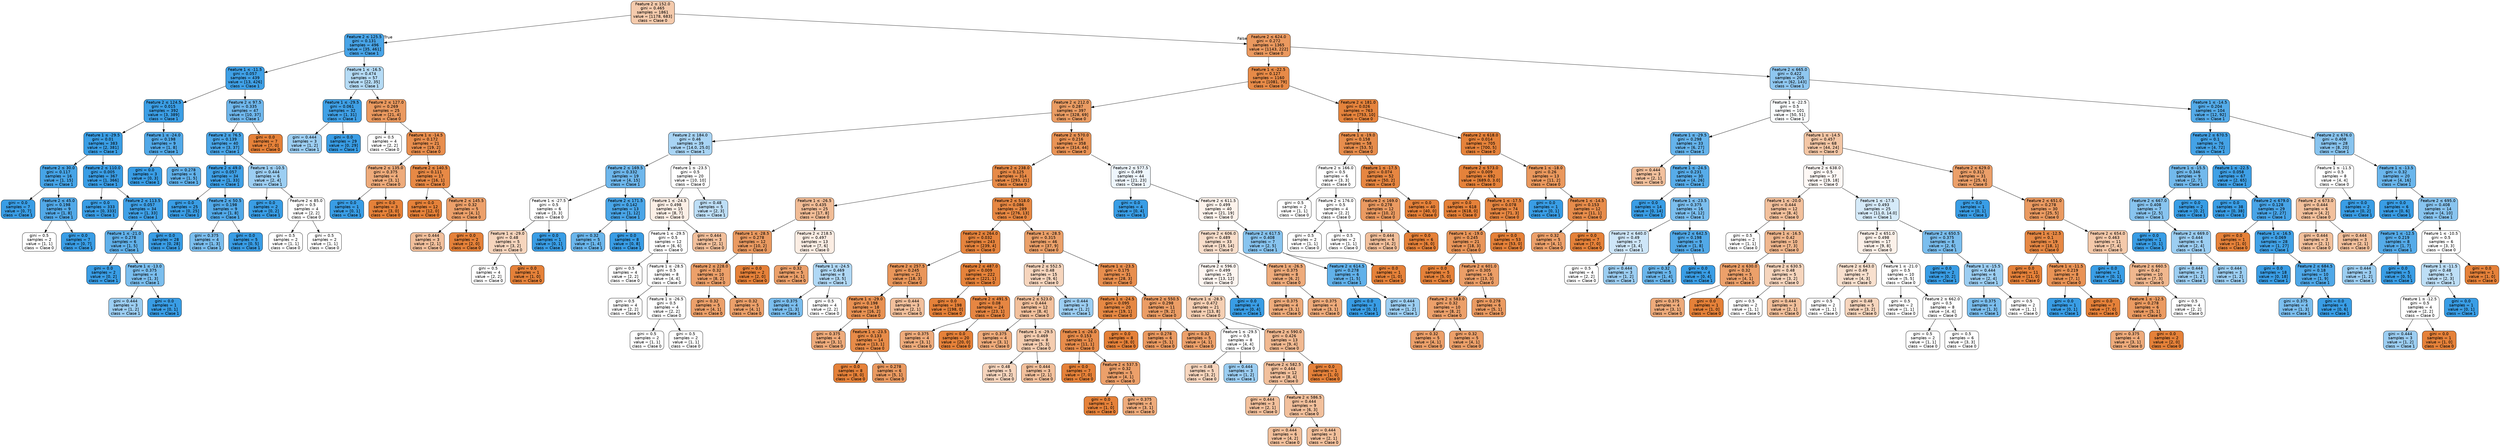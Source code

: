 digraph Tree {
node [shape=box, style="filled, rounded", color="black", fontname="helvetica"] ;
edge [fontname="helvetica"] ;
0 [label=<Feature 2 &le; 152.0<br/>gini = 0.465<br/>samples = 1861<br/>value = [1178, 683]<br/>class = Clase 0>, fillcolor="#f4caac"] ;
1 [label=<Feature 2 &le; 125.5<br/>gini = 0.131<br/>samples = 496<br/>value = [35, 461]<br/>class = Clase 1>, fillcolor="#48a4e7"] ;
0 -> 1 [labeldistance=2.5, labelangle=45, headlabel="True"] ;
2 [label=<Feature 1 &le; -11.5<br/>gini = 0.057<br/>samples = 439<br/>value = [13, 426]<br/>class = Clase 1>, fillcolor="#3fa0e6"] ;
1 -> 2 ;
3 [label=<Feature 2 &le; 124.5<br/>gini = 0.015<br/>samples = 392<br/>value = [3, 389]<br/>class = Clase 1>, fillcolor="#3b9ee5"] ;
2 -> 3 ;
4 [label=<Feature 1 &le; -29.5<br/>gini = 0.01<br/>samples = 383<br/>value = [2, 381]<br/>class = Clase 1>, fillcolor="#3a9ee5"] ;
3 -> 4 ;
5 [label=<Feature 2 &le; 30.0<br/>gini = 0.117<br/>samples = 16<br/>value = [1, 15]<br/>class = Clase 1>, fillcolor="#46a4e7"] ;
4 -> 5 ;
6 [label=<gini = 0.0<br/>samples = 7<br/>value = [0, 7]<br/>class = Clase 1>, fillcolor="#399de5"] ;
5 -> 6 ;
7 [label=<Feature 2 &le; 45.0<br/>gini = 0.198<br/>samples = 9<br/>value = [1, 8]<br/>class = Clase 1>, fillcolor="#52a9e8"] ;
5 -> 7 ;
8 [label=<gini = 0.5<br/>samples = 2<br/>value = [1, 1]<br/>class = Clase 0>, fillcolor="#ffffff"] ;
7 -> 8 ;
9 [label=<gini = 0.0<br/>samples = 7<br/>value = [0, 7]<br/>class = Clase 1>, fillcolor="#399de5"] ;
7 -> 9 ;
10 [label=<Feature 2 &le; 110.0<br/>gini = 0.005<br/>samples = 367<br/>value = [1, 366]<br/>class = Clase 1>, fillcolor="#3a9de5"] ;
4 -> 10 ;
11 [label=<gini = 0.0<br/>samples = 333<br/>value = [0, 333]<br/>class = Clase 1>, fillcolor="#399de5"] ;
10 -> 11 ;
12 [label=<Feature 2 &le; 113.5<br/>gini = 0.057<br/>samples = 34<br/>value = [1, 33]<br/>class = Clase 1>, fillcolor="#3fa0e6"] ;
10 -> 12 ;
13 [label=<Feature 1 &le; -21.0<br/>gini = 0.278<br/>samples = 6<br/>value = [1, 5]<br/>class = Clase 1>, fillcolor="#61b1ea"] ;
12 -> 13 ;
14 [label=<gini = 0.0<br/>samples = 2<br/>value = [0, 2]<br/>class = Clase 1>, fillcolor="#399de5"] ;
13 -> 14 ;
15 [label=<Feature 1 &le; -13.0<br/>gini = 0.375<br/>samples = 4<br/>value = [1, 3]<br/>class = Clase 1>, fillcolor="#7bbeee"] ;
13 -> 15 ;
16 [label=<gini = 0.444<br/>samples = 3<br/>value = [1, 2]<br/>class = Clase 1>, fillcolor="#9ccef2"] ;
15 -> 16 ;
17 [label=<gini = 0.0<br/>samples = 1<br/>value = [0, 1]<br/>class = Clase 1>, fillcolor="#399de5"] ;
15 -> 17 ;
18 [label=<gini = 0.0<br/>samples = 28<br/>value = [0, 28]<br/>class = Clase 1>, fillcolor="#399de5"] ;
12 -> 18 ;
19 [label=<Feature 1 &le; -24.0<br/>gini = 0.198<br/>samples = 9<br/>value = [1, 8]<br/>class = Clase 1>, fillcolor="#52a9e8"] ;
3 -> 19 ;
20 [label=<gini = 0.0<br/>samples = 3<br/>value = [0, 3]<br/>class = Clase 1>, fillcolor="#399de5"] ;
19 -> 20 ;
21 [label=<gini = 0.278<br/>samples = 6<br/>value = [1, 5]<br/>class = Clase 1>, fillcolor="#61b1ea"] ;
19 -> 21 ;
22 [label=<Feature 2 &le; 97.5<br/>gini = 0.335<br/>samples = 47<br/>value = [10, 37]<br/>class = Clase 1>, fillcolor="#6fb7ec"] ;
2 -> 22 ;
23 [label=<Feature 2 &le; 76.5<br/>gini = 0.139<br/>samples = 40<br/>value = [3, 37]<br/>class = Clase 1>, fillcolor="#49a5e7"] ;
22 -> 23 ;
24 [label=<Feature 2 &le; 49.0<br/>gini = 0.057<br/>samples = 34<br/>value = [1, 33]<br/>class = Clase 1>, fillcolor="#3fa0e6"] ;
23 -> 24 ;
25 [label=<gini = 0.0<br/>samples = 25<br/>value = [0, 25]<br/>class = Clase 1>, fillcolor="#399de5"] ;
24 -> 25 ;
26 [label=<Feature 2 &le; 50.5<br/>gini = 0.198<br/>samples = 9<br/>value = [1, 8]<br/>class = Clase 1>, fillcolor="#52a9e8"] ;
24 -> 26 ;
27 [label=<gini = 0.375<br/>samples = 4<br/>value = [1, 3]<br/>class = Clase 1>, fillcolor="#7bbeee"] ;
26 -> 27 ;
28 [label=<gini = 0.0<br/>samples = 5<br/>value = [0, 5]<br/>class = Clase 1>, fillcolor="#399de5"] ;
26 -> 28 ;
29 [label=<Feature 1 &le; -10.5<br/>gini = 0.444<br/>samples = 6<br/>value = [2, 4]<br/>class = Clase 1>, fillcolor="#9ccef2"] ;
23 -> 29 ;
30 [label=<gini = 0.0<br/>samples = 2<br/>value = [0, 2]<br/>class = Clase 1>, fillcolor="#399de5"] ;
29 -> 30 ;
31 [label=<Feature 2 &le; 85.0<br/>gini = 0.5<br/>samples = 4<br/>value = [2, 2]<br/>class = Clase 0>, fillcolor="#ffffff"] ;
29 -> 31 ;
32 [label=<gini = 0.5<br/>samples = 2<br/>value = [1, 1]<br/>class = Clase 0>, fillcolor="#ffffff"] ;
31 -> 32 ;
33 [label=<gini = 0.5<br/>samples = 2<br/>value = [1, 1]<br/>class = Clase 0>, fillcolor="#ffffff"] ;
31 -> 33 ;
34 [label=<gini = 0.0<br/>samples = 7<br/>value = [7, 0]<br/>class = Clase 0>, fillcolor="#e58139"] ;
22 -> 34 ;
35 [label=<Feature 1 &le; -16.5<br/>gini = 0.474<br/>samples = 57<br/>value = [22, 35]<br/>class = Clase 1>, fillcolor="#b5dbf5"] ;
1 -> 35 ;
36 [label=<Feature 1 &le; -29.5<br/>gini = 0.061<br/>samples = 32<br/>value = [1, 31]<br/>class = Clase 1>, fillcolor="#3fa0e6"] ;
35 -> 36 ;
37 [label=<gini = 0.444<br/>samples = 3<br/>value = [1, 2]<br/>class = Clase 1>, fillcolor="#9ccef2"] ;
36 -> 37 ;
38 [label=<gini = 0.0<br/>samples = 29<br/>value = [0, 29]<br/>class = Clase 1>, fillcolor="#399de5"] ;
36 -> 38 ;
39 [label=<Feature 2 &le; 127.0<br/>gini = 0.269<br/>samples = 25<br/>value = [21, 4]<br/>class = Clase 0>, fillcolor="#ea995f"] ;
35 -> 39 ;
40 [label=<gini = 0.5<br/>samples = 4<br/>value = [2, 2]<br/>class = Clase 0>, fillcolor="#ffffff"] ;
39 -> 40 ;
41 [label=<Feature 1 &le; -14.5<br/>gini = 0.172<br/>samples = 21<br/>value = [19, 2]<br/>class = Clase 0>, fillcolor="#e88e4e"] ;
39 -> 41 ;
42 [label=<Feature 2 &le; 135.0<br/>gini = 0.375<br/>samples = 4<br/>value = [3, 1]<br/>class = Clase 0>, fillcolor="#eeab7b"] ;
41 -> 42 ;
43 [label=<gini = 0.0<br/>samples = 1<br/>value = [0, 1]<br/>class = Clase 1>, fillcolor="#399de5"] ;
42 -> 43 ;
44 [label=<gini = 0.0<br/>samples = 3<br/>value = [3, 0]<br/>class = Clase 0>, fillcolor="#e58139"] ;
42 -> 44 ;
45 [label=<Feature 2 &le; 140.5<br/>gini = 0.111<br/>samples = 17<br/>value = [16, 1]<br/>class = Clase 0>, fillcolor="#e78945"] ;
41 -> 45 ;
46 [label=<gini = 0.0<br/>samples = 12<br/>value = [12, 0]<br/>class = Clase 0>, fillcolor="#e58139"] ;
45 -> 46 ;
47 [label=<Feature 2 &le; 145.5<br/>gini = 0.32<br/>samples = 5<br/>value = [4, 1]<br/>class = Clase 0>, fillcolor="#eca06a"] ;
45 -> 47 ;
48 [label=<gini = 0.444<br/>samples = 3<br/>value = [2, 1]<br/>class = Clase 0>, fillcolor="#f2c09c"] ;
47 -> 48 ;
49 [label=<gini = 0.0<br/>samples = 2<br/>value = [2, 0]<br/>class = Clase 0>, fillcolor="#e58139"] ;
47 -> 49 ;
50 [label=<Feature 2 &le; 624.0<br/>gini = 0.272<br/>samples = 1365<br/>value = [1143, 222]<br/>class = Clase 0>, fillcolor="#ea995f"] ;
0 -> 50 [labeldistance=2.5, labelangle=-45, headlabel="False"] ;
51 [label=<Feature 1 &le; -22.5<br/>gini = 0.127<br/>samples = 1160<br/>value = [1081, 79]<br/>class = Clase 0>, fillcolor="#e78a47"] ;
50 -> 51 ;
52 [label=<Feature 2 &le; 212.0<br/>gini = 0.287<br/>samples = 397<br/>value = [328, 69]<br/>class = Clase 0>, fillcolor="#ea9c63"] ;
51 -> 52 ;
53 [label=<Feature 2 &le; 184.0<br/>gini = 0.46<br/>samples = 39<br/>value = [14.0, 25.0]<br/>class = Clase 1>, fillcolor="#a8d4f4"] ;
52 -> 53 ;
54 [label=<Feature 2 &le; 169.5<br/>gini = 0.332<br/>samples = 19<br/>value = [4, 15]<br/>class = Clase 1>, fillcolor="#6eb7ec"] ;
53 -> 54 ;
55 [label=<Feature 1 &le; -27.5<br/>gini = 0.5<br/>samples = 6<br/>value = [3, 3]<br/>class = Clase 0>, fillcolor="#ffffff"] ;
54 -> 55 ;
56 [label=<Feature 1 &le; -29.0<br/>gini = 0.48<br/>samples = 5<br/>value = [3, 2]<br/>class = Clase 0>, fillcolor="#f6d5bd"] ;
55 -> 56 ;
57 [label=<gini = 0.5<br/>samples = 4<br/>value = [2, 2]<br/>class = Clase 0>, fillcolor="#ffffff"] ;
56 -> 57 ;
58 [label=<gini = 0.0<br/>samples = 1<br/>value = [1, 0]<br/>class = Clase 0>, fillcolor="#e58139"] ;
56 -> 58 ;
59 [label=<gini = 0.0<br/>samples = 1<br/>value = [0, 1]<br/>class = Clase 1>, fillcolor="#399de5"] ;
55 -> 59 ;
60 [label=<Feature 2 &le; 171.5<br/>gini = 0.142<br/>samples = 13<br/>value = [1, 12]<br/>class = Clase 1>, fillcolor="#49a5e7"] ;
54 -> 60 ;
61 [label=<gini = 0.32<br/>samples = 5<br/>value = [1, 4]<br/>class = Clase 1>, fillcolor="#6ab6ec"] ;
60 -> 61 ;
62 [label=<gini = 0.0<br/>samples = 8<br/>value = [0, 8]<br/>class = Clase 1>, fillcolor="#399de5"] ;
60 -> 62 ;
63 [label=<Feature 1 &le; -23.5<br/>gini = 0.5<br/>samples = 20<br/>value = [10, 10]<br/>class = Clase 0>, fillcolor="#ffffff"] ;
53 -> 63 ;
64 [label=<Feature 1 &le; -24.5<br/>gini = 0.498<br/>samples = 15<br/>value = [8, 7]<br/>class = Clase 0>, fillcolor="#fcefe6"] ;
63 -> 64 ;
65 [label=<Feature 1 &le; -29.5<br/>gini = 0.5<br/>samples = 12<br/>value = [6, 6]<br/>class = Clase 0>, fillcolor="#ffffff"] ;
64 -> 65 ;
66 [label=<gini = 0.5<br/>samples = 4<br/>value = [2, 2]<br/>class = Clase 0>, fillcolor="#ffffff"] ;
65 -> 66 ;
67 [label=<Feature 1 &le; -28.5<br/>gini = 0.5<br/>samples = 8<br/>value = [4, 4]<br/>class = Clase 0>, fillcolor="#ffffff"] ;
65 -> 67 ;
68 [label=<gini = 0.5<br/>samples = 4<br/>value = [2, 2]<br/>class = Clase 0>, fillcolor="#ffffff"] ;
67 -> 68 ;
69 [label=<Feature 1 &le; -26.5<br/>gini = 0.5<br/>samples = 4<br/>value = [2, 2]<br/>class = Clase 0>, fillcolor="#ffffff"] ;
67 -> 69 ;
70 [label=<gini = 0.5<br/>samples = 2<br/>value = [1, 1]<br/>class = Clase 0>, fillcolor="#ffffff"] ;
69 -> 70 ;
71 [label=<gini = 0.5<br/>samples = 2<br/>value = [1, 1]<br/>class = Clase 0>, fillcolor="#ffffff"] ;
69 -> 71 ;
72 [label=<gini = 0.444<br/>samples = 3<br/>value = [2, 1]<br/>class = Clase 0>, fillcolor="#f2c09c"] ;
64 -> 72 ;
73 [label=<gini = 0.48<br/>samples = 5<br/>value = [2, 3]<br/>class = Clase 1>, fillcolor="#bddef6"] ;
63 -> 73 ;
74 [label=<Feature 2 &le; 570.0<br/>gini = 0.216<br/>samples = 358<br/>value = [314, 44]<br/>class = Clase 0>, fillcolor="#e99355"] ;
52 -> 74 ;
75 [label=<Feature 2 &le; 238.0<br/>gini = 0.125<br/>samples = 314<br/>value = [293, 21]<br/>class = Clase 0>, fillcolor="#e78a47"] ;
74 -> 75 ;
76 [label=<Feature 1 &le; -26.5<br/>gini = 0.435<br/>samples = 25<br/>value = [17, 8]<br/>class = Clase 0>, fillcolor="#f1bc96"] ;
75 -> 76 ;
77 [label=<Feature 1 &le; -28.5<br/>gini = 0.278<br/>samples = 12<br/>value = [10, 2]<br/>class = Clase 0>, fillcolor="#ea9a61"] ;
76 -> 77 ;
78 [label=<Feature 2 &le; 228.0<br/>gini = 0.32<br/>samples = 10<br/>value = [8, 2]<br/>class = Clase 0>, fillcolor="#eca06a"] ;
77 -> 78 ;
79 [label=<gini = 0.32<br/>samples = 5<br/>value = [4, 1]<br/>class = Clase 0>, fillcolor="#eca06a"] ;
78 -> 79 ;
80 [label=<gini = 0.32<br/>samples = 5<br/>value = [4, 1]<br/>class = Clase 0>, fillcolor="#eca06a"] ;
78 -> 80 ;
81 [label=<gini = 0.0<br/>samples = 2<br/>value = [2, 0]<br/>class = Clase 0>, fillcolor="#e58139"] ;
77 -> 81 ;
82 [label=<Feature 2 &le; 218.5<br/>gini = 0.497<br/>samples = 13<br/>value = [7, 6]<br/>class = Clase 0>, fillcolor="#fbede3"] ;
76 -> 82 ;
83 [label=<gini = 0.32<br/>samples = 5<br/>value = [4, 1]<br/>class = Clase 0>, fillcolor="#eca06a"] ;
82 -> 83 ;
84 [label=<Feature 1 &le; -24.5<br/>gini = 0.469<br/>samples = 8<br/>value = [3, 5]<br/>class = Clase 1>, fillcolor="#b0d8f5"] ;
82 -> 84 ;
85 [label=<gini = 0.375<br/>samples = 4<br/>value = [1, 3]<br/>class = Clase 1>, fillcolor="#7bbeee"] ;
84 -> 85 ;
86 [label=<gini = 0.5<br/>samples = 4<br/>value = [2, 2]<br/>class = Clase 0>, fillcolor="#ffffff"] ;
84 -> 86 ;
87 [label=<Feature 2 &le; 518.0<br/>gini = 0.086<br/>samples = 289<br/>value = [276, 13]<br/>class = Clase 0>, fillcolor="#e68742"] ;
75 -> 87 ;
88 [label=<Feature 2 &le; 264.0<br/>gini = 0.032<br/>samples = 243<br/>value = [239, 4]<br/>class = Clase 0>, fillcolor="#e5833c"] ;
87 -> 88 ;
89 [label=<Feature 2 &le; 257.5<br/>gini = 0.245<br/>samples = 21<br/>value = [18, 3]<br/>class = Clase 0>, fillcolor="#e9965a"] ;
88 -> 89 ;
90 [label=<Feature 1 &le; -29.0<br/>gini = 0.198<br/>samples = 18<br/>value = [16, 2]<br/>class = Clase 0>, fillcolor="#e89152"] ;
89 -> 90 ;
91 [label=<gini = 0.375<br/>samples = 4<br/>value = [3, 1]<br/>class = Clase 0>, fillcolor="#eeab7b"] ;
90 -> 91 ;
92 [label=<Feature 1 &le; -23.5<br/>gini = 0.133<br/>samples = 14<br/>value = [13, 1]<br/>class = Clase 0>, fillcolor="#e78b48"] ;
90 -> 92 ;
93 [label=<gini = 0.0<br/>samples = 8<br/>value = [8, 0]<br/>class = Clase 0>, fillcolor="#e58139"] ;
92 -> 93 ;
94 [label=<gini = 0.278<br/>samples = 6<br/>value = [5, 1]<br/>class = Clase 0>, fillcolor="#ea9a61"] ;
92 -> 94 ;
95 [label=<gini = 0.444<br/>samples = 3<br/>value = [2, 1]<br/>class = Clase 0>, fillcolor="#f2c09c"] ;
89 -> 95 ;
96 [label=<Feature 2 &le; 487.0<br/>gini = 0.009<br/>samples = 222<br/>value = [221, 1]<br/>class = Clase 0>, fillcolor="#e5823a"] ;
88 -> 96 ;
97 [label=<gini = 0.0<br/>samples = 198<br/>value = [198, 0]<br/>class = Clase 0>, fillcolor="#e58139"] ;
96 -> 97 ;
98 [label=<Feature 2 &le; 491.5<br/>gini = 0.08<br/>samples = 24<br/>value = [23, 1]<br/>class = Clase 0>, fillcolor="#e68642"] ;
96 -> 98 ;
99 [label=<gini = 0.375<br/>samples = 4<br/>value = [3, 1]<br/>class = Clase 0>, fillcolor="#eeab7b"] ;
98 -> 99 ;
100 [label=<gini = 0.0<br/>samples = 20<br/>value = [20, 0]<br/>class = Clase 0>, fillcolor="#e58139"] ;
98 -> 100 ;
101 [label=<Feature 1 &le; -28.5<br/>gini = 0.315<br/>samples = 46<br/>value = [37, 9]<br/>class = Clase 0>, fillcolor="#eba069"] ;
87 -> 101 ;
102 [label=<Feature 2 &le; 552.5<br/>gini = 0.48<br/>samples = 15<br/>value = [9, 6]<br/>class = Clase 0>, fillcolor="#f6d5bd"] ;
101 -> 102 ;
103 [label=<Feature 2 &le; 523.0<br/>gini = 0.444<br/>samples = 12<br/>value = [8, 4]<br/>class = Clase 0>, fillcolor="#f2c09c"] ;
102 -> 103 ;
104 [label=<gini = 0.375<br/>samples = 4<br/>value = [3, 1]<br/>class = Clase 0>, fillcolor="#eeab7b"] ;
103 -> 104 ;
105 [label=<Feature 1 &le; -29.5<br/>gini = 0.469<br/>samples = 8<br/>value = [5, 3]<br/>class = Clase 0>, fillcolor="#f5cdb0"] ;
103 -> 105 ;
106 [label=<gini = 0.48<br/>samples = 5<br/>value = [3, 2]<br/>class = Clase 0>, fillcolor="#f6d5bd"] ;
105 -> 106 ;
107 [label=<gini = 0.444<br/>samples = 3<br/>value = [2, 1]<br/>class = Clase 0>, fillcolor="#f2c09c"] ;
105 -> 107 ;
108 [label=<gini = 0.444<br/>samples = 3<br/>value = [1, 2]<br/>class = Clase 1>, fillcolor="#9ccef2"] ;
102 -> 108 ;
109 [label=<Feature 1 &le; -23.5<br/>gini = 0.175<br/>samples = 31<br/>value = [28, 3]<br/>class = Clase 0>, fillcolor="#e88e4e"] ;
101 -> 109 ;
110 [label=<Feature 1 &le; -24.5<br/>gini = 0.095<br/>samples = 20<br/>value = [19, 1]<br/>class = Clase 0>, fillcolor="#e68843"] ;
109 -> 110 ;
111 [label=<Feature 1 &le; -26.0<br/>gini = 0.153<br/>samples = 12<br/>value = [11, 1]<br/>class = Clase 0>, fillcolor="#e78c4b"] ;
110 -> 111 ;
112 [label=<gini = 0.0<br/>samples = 7<br/>value = [7, 0]<br/>class = Clase 0>, fillcolor="#e58139"] ;
111 -> 112 ;
113 [label=<Feature 2 &le; 537.5<br/>gini = 0.32<br/>samples = 5<br/>value = [4, 1]<br/>class = Clase 0>, fillcolor="#eca06a"] ;
111 -> 113 ;
114 [label=<gini = 0.0<br/>samples = 1<br/>value = [1, 0]<br/>class = Clase 0>, fillcolor="#e58139"] ;
113 -> 114 ;
115 [label=<gini = 0.375<br/>samples = 4<br/>value = [3, 1]<br/>class = Clase 0>, fillcolor="#eeab7b"] ;
113 -> 115 ;
116 [label=<gini = 0.0<br/>samples = 8<br/>value = [8, 0]<br/>class = Clase 0>, fillcolor="#e58139"] ;
110 -> 116 ;
117 [label=<Feature 2 &le; 550.5<br/>gini = 0.298<br/>samples = 11<br/>value = [9, 2]<br/>class = Clase 0>, fillcolor="#eb9d65"] ;
109 -> 117 ;
118 [label=<gini = 0.278<br/>samples = 6<br/>value = [5, 1]<br/>class = Clase 0>, fillcolor="#ea9a61"] ;
117 -> 118 ;
119 [label=<gini = 0.32<br/>samples = 5<br/>value = [4, 1]<br/>class = Clase 0>, fillcolor="#eca06a"] ;
117 -> 119 ;
120 [label=<Feature 2 &le; 577.5<br/>gini = 0.499<br/>samples = 44<br/>value = [21, 23]<br/>class = Clase 1>, fillcolor="#eef6fd"] ;
74 -> 120 ;
121 [label=<gini = 0.0<br/>samples = 4<br/>value = [0, 4]<br/>class = Clase 1>, fillcolor="#399de5"] ;
120 -> 121 ;
122 [label=<Feature 2 &le; 611.5<br/>gini = 0.499<br/>samples = 40<br/>value = [21, 19]<br/>class = Clase 0>, fillcolor="#fdf3ec"] ;
120 -> 122 ;
123 [label=<Feature 2 &le; 606.0<br/>gini = 0.489<br/>samples = 33<br/>value = [19, 14]<br/>class = Clase 0>, fillcolor="#f8decb"] ;
122 -> 123 ;
124 [label=<Feature 2 &le; 596.0<br/>gini = 0.499<br/>samples = 25<br/>value = [13, 12]<br/>class = Clase 0>, fillcolor="#fdf5f0"] ;
123 -> 124 ;
125 [label=<Feature 1 &le; -28.5<br/>gini = 0.472<br/>samples = 21<br/>value = [13, 8]<br/>class = Clase 0>, fillcolor="#f5cfb3"] ;
124 -> 125 ;
126 [label=<Feature 1 &le; -29.5<br/>gini = 0.5<br/>samples = 8<br/>value = [4, 4]<br/>class = Clase 0>, fillcolor="#ffffff"] ;
125 -> 126 ;
127 [label=<gini = 0.48<br/>samples = 5<br/>value = [3, 2]<br/>class = Clase 0>, fillcolor="#f6d5bd"] ;
126 -> 127 ;
128 [label=<gini = 0.444<br/>samples = 3<br/>value = [1, 2]<br/>class = Clase 1>, fillcolor="#9ccef2"] ;
126 -> 128 ;
129 [label=<Feature 2 &le; 590.0<br/>gini = 0.426<br/>samples = 13<br/>value = [9, 4]<br/>class = Clase 0>, fillcolor="#f1b991"] ;
125 -> 129 ;
130 [label=<Feature 2 &le; 582.5<br/>gini = 0.444<br/>samples = 12<br/>value = [8, 4]<br/>class = Clase 0>, fillcolor="#f2c09c"] ;
129 -> 130 ;
131 [label=<gini = 0.444<br/>samples = 3<br/>value = [2, 1]<br/>class = Clase 0>, fillcolor="#f2c09c"] ;
130 -> 131 ;
132 [label=<Feature 2 &le; 586.5<br/>gini = 0.444<br/>samples = 9<br/>value = [6, 3]<br/>class = Clase 0>, fillcolor="#f2c09c"] ;
130 -> 132 ;
133 [label=<gini = 0.444<br/>samples = 6<br/>value = [4, 2]<br/>class = Clase 0>, fillcolor="#f2c09c"] ;
132 -> 133 ;
134 [label=<gini = 0.444<br/>samples = 3<br/>value = [2, 1]<br/>class = Clase 0>, fillcolor="#f2c09c"] ;
132 -> 134 ;
135 [label=<gini = 0.0<br/>samples = 1<br/>value = [1, 0]<br/>class = Clase 0>, fillcolor="#e58139"] ;
129 -> 135 ;
136 [label=<gini = 0.0<br/>samples = 4<br/>value = [0, 4]<br/>class = Clase 1>, fillcolor="#399de5"] ;
124 -> 136 ;
137 [label=<Feature 1 &le; -26.5<br/>gini = 0.375<br/>samples = 8<br/>value = [6, 2]<br/>class = Clase 0>, fillcolor="#eeab7b"] ;
123 -> 137 ;
138 [label=<gini = 0.375<br/>samples = 4<br/>value = [3, 1]<br/>class = Clase 0>, fillcolor="#eeab7b"] ;
137 -> 138 ;
139 [label=<gini = 0.375<br/>samples = 4<br/>value = [3, 1]<br/>class = Clase 0>, fillcolor="#eeab7b"] ;
137 -> 139 ;
140 [label=<Feature 2 &le; 617.5<br/>gini = 0.408<br/>samples = 7<br/>value = [2, 5]<br/>class = Clase 1>, fillcolor="#88c4ef"] ;
122 -> 140 ;
141 [label=<Feature 2 &le; 614.5<br/>gini = 0.278<br/>samples = 6<br/>value = [1, 5]<br/>class = Clase 1>, fillcolor="#61b1ea"] ;
140 -> 141 ;
142 [label=<gini = 0.0<br/>samples = 3<br/>value = [0, 3]<br/>class = Clase 1>, fillcolor="#399de5"] ;
141 -> 142 ;
143 [label=<gini = 0.444<br/>samples = 3<br/>value = [1, 2]<br/>class = Clase 1>, fillcolor="#9ccef2"] ;
141 -> 143 ;
144 [label=<gini = 0.0<br/>samples = 1<br/>value = [1, 0]<br/>class = Clase 0>, fillcolor="#e58139"] ;
140 -> 144 ;
145 [label=<Feature 2 &le; 181.0<br/>gini = 0.026<br/>samples = 763<br/>value = [753, 10]<br/>class = Clase 0>, fillcolor="#e5833c"] ;
51 -> 145 ;
146 [label=<Feature 1 &le; -19.0<br/>gini = 0.158<br/>samples = 58<br/>value = [53, 5]<br/>class = Clase 0>, fillcolor="#e78d4c"] ;
145 -> 146 ;
147 [label=<Feature 2 &le; 166.0<br/>gini = 0.5<br/>samples = 6<br/>value = [3, 3]<br/>class = Clase 0>, fillcolor="#ffffff"] ;
146 -> 147 ;
148 [label=<gini = 0.5<br/>samples = 2<br/>value = [1, 1]<br/>class = Clase 0>, fillcolor="#ffffff"] ;
147 -> 148 ;
149 [label=<Feature 2 &le; 176.0<br/>gini = 0.5<br/>samples = 4<br/>value = [2, 2]<br/>class = Clase 0>, fillcolor="#ffffff"] ;
147 -> 149 ;
150 [label=<gini = 0.5<br/>samples = 2<br/>value = [1, 1]<br/>class = Clase 0>, fillcolor="#ffffff"] ;
149 -> 150 ;
151 [label=<gini = 0.5<br/>samples = 2<br/>value = [1, 1]<br/>class = Clase 0>, fillcolor="#ffffff"] ;
149 -> 151 ;
152 [label=<Feature 1 &le; -17.5<br/>gini = 0.074<br/>samples = 52<br/>value = [50, 2]<br/>class = Clase 0>, fillcolor="#e68641"] ;
146 -> 152 ;
153 [label=<Feature 2 &le; 169.0<br/>gini = 0.278<br/>samples = 12<br/>value = [10, 2]<br/>class = Clase 0>, fillcolor="#ea9a61"] ;
152 -> 153 ;
154 [label=<gini = 0.444<br/>samples = 6<br/>value = [4, 2]<br/>class = Clase 0>, fillcolor="#f2c09c"] ;
153 -> 154 ;
155 [label=<gini = 0.0<br/>samples = 6<br/>value = [6, 0]<br/>class = Clase 0>, fillcolor="#e58139"] ;
153 -> 155 ;
156 [label=<gini = 0.0<br/>samples = 40<br/>value = [40, 0]<br/>class = Clase 0>, fillcolor="#e58139"] ;
152 -> 156 ;
157 [label=<Feature 2 &le; 618.0<br/>gini = 0.014<br/>samples = 705<br/>value = [700, 5]<br/>class = Clase 0>, fillcolor="#e5823a"] ;
145 -> 157 ;
158 [label=<Feature 2 &le; 573.0<br/>gini = 0.009<br/>samples = 692<br/>value = [689.0, 3.0]<br/>class = Clase 0>, fillcolor="#e5823a"] ;
157 -> 158 ;
159 [label=<gini = 0.0<br/>samples = 618<br/>value = [618, 0]<br/>class = Clase 0>, fillcolor="#e58139"] ;
158 -> 159 ;
160 [label=<Feature 1 &le; -17.5<br/>gini = 0.078<br/>samples = 74<br/>value = [71, 3]<br/>class = Clase 0>, fillcolor="#e68641"] ;
158 -> 160 ;
161 [label=<Feature 1 &le; -19.0<br/>gini = 0.245<br/>samples = 21<br/>value = [18, 3]<br/>class = Clase 0>, fillcolor="#e9965a"] ;
160 -> 161 ;
162 [label=<gini = 0.0<br/>samples = 5<br/>value = [5, 0]<br/>class = Clase 0>, fillcolor="#e58139"] ;
161 -> 162 ;
163 [label=<Feature 2 &le; 601.0<br/>gini = 0.305<br/>samples = 16<br/>value = [13, 3]<br/>class = Clase 0>, fillcolor="#eb9e67"] ;
161 -> 163 ;
164 [label=<Feature 2 &le; 583.0<br/>gini = 0.32<br/>samples = 10<br/>value = [8, 2]<br/>class = Clase 0>, fillcolor="#eca06a"] ;
163 -> 164 ;
165 [label=<gini = 0.32<br/>samples = 5<br/>value = [4, 1]<br/>class = Clase 0>, fillcolor="#eca06a"] ;
164 -> 165 ;
166 [label=<gini = 0.32<br/>samples = 5<br/>value = [4, 1]<br/>class = Clase 0>, fillcolor="#eca06a"] ;
164 -> 166 ;
167 [label=<gini = 0.278<br/>samples = 6<br/>value = [5, 1]<br/>class = Clase 0>, fillcolor="#ea9a61"] ;
163 -> 167 ;
168 [label=<gini = 0.0<br/>samples = 53<br/>value = [53, 0]<br/>class = Clase 0>, fillcolor="#e58139"] ;
160 -> 168 ;
169 [label=<Feature 1 &le; -18.0<br/>gini = 0.26<br/>samples = 13<br/>value = [11, 2]<br/>class = Clase 0>, fillcolor="#ea985d"] ;
157 -> 169 ;
170 [label=<gini = 0.0<br/>samples = 1<br/>value = [0, 1]<br/>class = Clase 1>, fillcolor="#399de5"] ;
169 -> 170 ;
171 [label=<Feature 1 &le; -14.5<br/>gini = 0.153<br/>samples = 12<br/>value = [11, 1]<br/>class = Clase 0>, fillcolor="#e78c4b"] ;
169 -> 171 ;
172 [label=<gini = 0.32<br/>samples = 5<br/>value = [4, 1]<br/>class = Clase 0>, fillcolor="#eca06a"] ;
171 -> 172 ;
173 [label=<gini = 0.0<br/>samples = 7<br/>value = [7, 0]<br/>class = Clase 0>, fillcolor="#e58139"] ;
171 -> 173 ;
174 [label=<Feature 2 &le; 665.0<br/>gini = 0.422<br/>samples = 205<br/>value = [62, 143]<br/>class = Clase 1>, fillcolor="#8fc7f0"] ;
50 -> 174 ;
175 [label=<Feature 1 &le; -22.5<br/>gini = 0.5<br/>samples = 101<br/>value = [50, 51]<br/>class = Clase 1>, fillcolor="#fbfdfe"] ;
174 -> 175 ;
176 [label=<Feature 1 &le; -29.5<br/>gini = 0.298<br/>samples = 33<br/>value = [6, 27]<br/>class = Clase 1>, fillcolor="#65b3eb"] ;
175 -> 176 ;
177 [label=<gini = 0.444<br/>samples = 3<br/>value = [2, 1]<br/>class = Clase 0>, fillcolor="#f2c09c"] ;
176 -> 177 ;
178 [label=<Feature 1 &le; -24.5<br/>gini = 0.231<br/>samples = 30<br/>value = [4, 26]<br/>class = Clase 1>, fillcolor="#57ace9"] ;
176 -> 178 ;
179 [label=<gini = 0.0<br/>samples = 14<br/>value = [0, 14]<br/>class = Clase 1>, fillcolor="#399de5"] ;
178 -> 179 ;
180 [label=<Feature 1 &le; -23.5<br/>gini = 0.375<br/>samples = 16<br/>value = [4, 12]<br/>class = Clase 1>, fillcolor="#7bbeee"] ;
178 -> 180 ;
181 [label=<Feature 2 &le; 640.0<br/>gini = 0.49<br/>samples = 7<br/>value = [3, 4]<br/>class = Clase 1>, fillcolor="#cee6f8"] ;
180 -> 181 ;
182 [label=<gini = 0.5<br/>samples = 4<br/>value = [2, 2]<br/>class = Clase 0>, fillcolor="#ffffff"] ;
181 -> 182 ;
183 [label=<gini = 0.444<br/>samples = 3<br/>value = [1, 2]<br/>class = Clase 1>, fillcolor="#9ccef2"] ;
181 -> 183 ;
184 [label=<Feature 2 &le; 642.5<br/>gini = 0.198<br/>samples = 9<br/>value = [1, 8]<br/>class = Clase 1>, fillcolor="#52a9e8"] ;
180 -> 184 ;
185 [label=<gini = 0.32<br/>samples = 5<br/>value = [1, 4]<br/>class = Clase 1>, fillcolor="#6ab6ec"] ;
184 -> 185 ;
186 [label=<gini = 0.0<br/>samples = 4<br/>value = [0, 4]<br/>class = Clase 1>, fillcolor="#399de5"] ;
184 -> 186 ;
187 [label=<Feature 1 &le; -14.5<br/>gini = 0.457<br/>samples = 68<br/>value = [44, 24]<br/>class = Clase 0>, fillcolor="#f3c6a5"] ;
175 -> 187 ;
188 [label=<Feature 2 &le; 638.0<br/>gini = 0.5<br/>samples = 37<br/>value = [19, 18]<br/>class = Clase 0>, fillcolor="#fef8f5"] ;
187 -> 188 ;
189 [label=<Feature 1 &le; -20.0<br/>gini = 0.444<br/>samples = 12<br/>value = [8, 4]<br/>class = Clase 0>, fillcolor="#f2c09c"] ;
188 -> 189 ;
190 [label=<gini = 0.5<br/>samples = 2<br/>value = [1, 1]<br/>class = Clase 0>, fillcolor="#ffffff"] ;
189 -> 190 ;
191 [label=<Feature 1 &le; -16.5<br/>gini = 0.42<br/>samples = 10<br/>value = [7, 3]<br/>class = Clase 0>, fillcolor="#f0b78e"] ;
189 -> 191 ;
192 [label=<Feature 2 &le; 630.0<br/>gini = 0.32<br/>samples = 5<br/>value = [4, 1]<br/>class = Clase 0>, fillcolor="#eca06a"] ;
191 -> 192 ;
193 [label=<gini = 0.375<br/>samples = 4<br/>value = [3, 1]<br/>class = Clase 0>, fillcolor="#eeab7b"] ;
192 -> 193 ;
194 [label=<gini = 0.0<br/>samples = 1<br/>value = [1, 0]<br/>class = Clase 0>, fillcolor="#e58139"] ;
192 -> 194 ;
195 [label=<Feature 2 &le; 630.5<br/>gini = 0.48<br/>samples = 5<br/>value = [3, 2]<br/>class = Clase 0>, fillcolor="#f6d5bd"] ;
191 -> 195 ;
196 [label=<gini = 0.5<br/>samples = 2<br/>value = [1, 1]<br/>class = Clase 0>, fillcolor="#ffffff"] ;
195 -> 196 ;
197 [label=<gini = 0.444<br/>samples = 3<br/>value = [2, 1]<br/>class = Clase 0>, fillcolor="#f2c09c"] ;
195 -> 197 ;
198 [label=<Feature 1 &le; -17.5<br/>gini = 0.493<br/>samples = 25<br/>value = [11.0, 14.0]<br/>class = Clase 1>, fillcolor="#d5eaf9"] ;
188 -> 198 ;
199 [label=<Feature 2 &le; 651.0<br/>gini = 0.498<br/>samples = 17<br/>value = [9, 8]<br/>class = Clase 0>, fillcolor="#fcf1e9"] ;
198 -> 199 ;
200 [label=<Feature 2 &le; 643.0<br/>gini = 0.49<br/>samples = 7<br/>value = [4, 3]<br/>class = Clase 0>, fillcolor="#f8e0ce"] ;
199 -> 200 ;
201 [label=<gini = 0.5<br/>samples = 2<br/>value = [1, 1]<br/>class = Clase 0>, fillcolor="#ffffff"] ;
200 -> 201 ;
202 [label=<gini = 0.48<br/>samples = 5<br/>value = [3, 2]<br/>class = Clase 0>, fillcolor="#f6d5bd"] ;
200 -> 202 ;
203 [label=<Feature 1 &le; -21.0<br/>gini = 0.5<br/>samples = 10<br/>value = [5, 5]<br/>class = Clase 0>, fillcolor="#ffffff"] ;
199 -> 203 ;
204 [label=<gini = 0.5<br/>samples = 2<br/>value = [1, 1]<br/>class = Clase 0>, fillcolor="#ffffff"] ;
203 -> 204 ;
205 [label=<Feature 2 &le; 662.0<br/>gini = 0.5<br/>samples = 8<br/>value = [4, 4]<br/>class = Clase 0>, fillcolor="#ffffff"] ;
203 -> 205 ;
206 [label=<gini = 0.5<br/>samples = 2<br/>value = [1, 1]<br/>class = Clase 0>, fillcolor="#ffffff"] ;
205 -> 206 ;
207 [label=<gini = 0.5<br/>samples = 6<br/>value = [3, 3]<br/>class = Clase 0>, fillcolor="#ffffff"] ;
205 -> 207 ;
208 [label=<Feature 2 &le; 650.5<br/>gini = 0.375<br/>samples = 8<br/>value = [2, 6]<br/>class = Clase 1>, fillcolor="#7bbeee"] ;
198 -> 208 ;
209 [label=<gini = 0.0<br/>samples = 2<br/>value = [0, 2]<br/>class = Clase 1>, fillcolor="#399de5"] ;
208 -> 209 ;
210 [label=<Feature 1 &le; -15.5<br/>gini = 0.444<br/>samples = 6<br/>value = [2, 4]<br/>class = Clase 1>, fillcolor="#9ccef2"] ;
208 -> 210 ;
211 [label=<gini = 0.375<br/>samples = 4<br/>value = [1, 3]<br/>class = Clase 1>, fillcolor="#7bbeee"] ;
210 -> 211 ;
212 [label=<gini = 0.5<br/>samples = 2<br/>value = [1, 1]<br/>class = Clase 0>, fillcolor="#ffffff"] ;
210 -> 212 ;
213 [label=<Feature 2 &le; 629.0<br/>gini = 0.312<br/>samples = 31<br/>value = [25, 6]<br/>class = Clase 0>, fillcolor="#eb9f69"] ;
187 -> 213 ;
214 [label=<gini = 0.0<br/>samples = 1<br/>value = [0, 1]<br/>class = Clase 1>, fillcolor="#399de5"] ;
213 -> 214 ;
215 [label=<Feature 2 &le; 651.0<br/>gini = 0.278<br/>samples = 30<br/>value = [25, 5]<br/>class = Clase 0>, fillcolor="#ea9a61"] ;
213 -> 215 ;
216 [label=<Feature 1 &le; -12.5<br/>gini = 0.1<br/>samples = 19<br/>value = [18, 1]<br/>class = Clase 0>, fillcolor="#e68844"] ;
215 -> 216 ;
217 [label=<gini = 0.0<br/>samples = 11<br/>value = [11, 0]<br/>class = Clase 0>, fillcolor="#e58139"] ;
216 -> 217 ;
218 [label=<Feature 1 &le; -11.5<br/>gini = 0.219<br/>samples = 8<br/>value = [7, 1]<br/>class = Clase 0>, fillcolor="#e99355"] ;
216 -> 218 ;
219 [label=<gini = 0.0<br/>samples = 1<br/>value = [0, 1]<br/>class = Clase 1>, fillcolor="#399de5"] ;
218 -> 219 ;
220 [label=<gini = 0.0<br/>samples = 7<br/>value = [7, 0]<br/>class = Clase 0>, fillcolor="#e58139"] ;
218 -> 220 ;
221 [label=<Feature 2 &le; 654.0<br/>gini = 0.463<br/>samples = 11<br/>value = [7, 4]<br/>class = Clase 0>, fillcolor="#f4c9aa"] ;
215 -> 221 ;
222 [label=<gini = 0.0<br/>samples = 1<br/>value = [0, 1]<br/>class = Clase 1>, fillcolor="#399de5"] ;
221 -> 222 ;
223 [label=<Feature 2 &le; 660.5<br/>gini = 0.42<br/>samples = 10<br/>value = [7, 3]<br/>class = Clase 0>, fillcolor="#f0b78e"] ;
221 -> 223 ;
224 [label=<Feature 1 &le; -12.5<br/>gini = 0.278<br/>samples = 6<br/>value = [5, 1]<br/>class = Clase 0>, fillcolor="#ea9a61"] ;
223 -> 224 ;
225 [label=<gini = 0.375<br/>samples = 4<br/>value = [3, 1]<br/>class = Clase 0>, fillcolor="#eeab7b"] ;
224 -> 225 ;
226 [label=<gini = 0.0<br/>samples = 2<br/>value = [2, 0]<br/>class = Clase 0>, fillcolor="#e58139"] ;
224 -> 226 ;
227 [label=<gini = 0.5<br/>samples = 4<br/>value = [2, 2]<br/>class = Clase 0>, fillcolor="#ffffff"] ;
223 -> 227 ;
228 [label=<Feature 1 &le; -14.5<br/>gini = 0.204<br/>samples = 104<br/>value = [12, 92]<br/>class = Clase 1>, fillcolor="#53aae8"] ;
174 -> 228 ;
229 [label=<Feature 2 &le; 670.5<br/>gini = 0.1<br/>samples = 76<br/>value = [4, 72]<br/>class = Clase 1>, fillcolor="#44a2e6"] ;
228 -> 229 ;
230 [label=<Feature 1 &le; -15.5<br/>gini = 0.346<br/>samples = 9<br/>value = [2, 7]<br/>class = Clase 1>, fillcolor="#72b9ec"] ;
229 -> 230 ;
231 [label=<Feature 2 &le; 667.0<br/>gini = 0.408<br/>samples = 7<br/>value = [2, 5]<br/>class = Clase 1>, fillcolor="#88c4ef"] ;
230 -> 231 ;
232 [label=<gini = 0.0<br/>samples = 1<br/>value = [0, 1]<br/>class = Clase 1>, fillcolor="#399de5"] ;
231 -> 232 ;
233 [label=<Feature 2 &le; 669.0<br/>gini = 0.444<br/>samples = 6<br/>value = [2, 4]<br/>class = Clase 1>, fillcolor="#9ccef2"] ;
231 -> 233 ;
234 [label=<gini = 0.444<br/>samples = 3<br/>value = [1, 2]<br/>class = Clase 1>, fillcolor="#9ccef2"] ;
233 -> 234 ;
235 [label=<gini = 0.444<br/>samples = 3<br/>value = [1, 2]<br/>class = Clase 1>, fillcolor="#9ccef2"] ;
233 -> 235 ;
236 [label=<gini = 0.0<br/>samples = 2<br/>value = [0, 2]<br/>class = Clase 1>, fillcolor="#399de5"] ;
230 -> 236 ;
237 [label=<Feature 1 &le; -22.5<br/>gini = 0.058<br/>samples = 67<br/>value = [2, 65]<br/>class = Clase 1>, fillcolor="#3fa0e6"] ;
229 -> 237 ;
238 [label=<gini = 0.0<br/>samples = 38<br/>value = [0, 38]<br/>class = Clase 1>, fillcolor="#399de5"] ;
237 -> 238 ;
239 [label=<Feature 2 &le; 679.0<br/>gini = 0.128<br/>samples = 29<br/>value = [2, 27]<br/>class = Clase 1>, fillcolor="#48a4e7"] ;
237 -> 239 ;
240 [label=<gini = 0.0<br/>samples = 1<br/>value = [1, 0]<br/>class = Clase 0>, fillcolor="#e58139"] ;
239 -> 240 ;
241 [label=<Feature 1 &le; -16.5<br/>gini = 0.069<br/>samples = 28<br/>value = [1, 27]<br/>class = Clase 1>, fillcolor="#40a1e6"] ;
239 -> 241 ;
242 [label=<gini = 0.0<br/>samples = 18<br/>value = [0, 18]<br/>class = Clase 1>, fillcolor="#399de5"] ;
241 -> 242 ;
243 [label=<Feature 2 &le; 684.5<br/>gini = 0.18<br/>samples = 10<br/>value = [1, 9]<br/>class = Clase 1>, fillcolor="#4fa8e8"] ;
241 -> 243 ;
244 [label=<gini = 0.375<br/>samples = 4<br/>value = [1, 3]<br/>class = Clase 1>, fillcolor="#7bbeee"] ;
243 -> 244 ;
245 [label=<gini = 0.0<br/>samples = 6<br/>value = [0, 6]<br/>class = Clase 1>, fillcolor="#399de5"] ;
243 -> 245 ;
246 [label=<Feature 2 &le; 676.0<br/>gini = 0.408<br/>samples = 28<br/>value = [8, 20]<br/>class = Clase 1>, fillcolor="#88c4ef"] ;
228 -> 246 ;
247 [label=<Feature 1 &le; -11.5<br/>gini = 0.5<br/>samples = 8<br/>value = [4, 4]<br/>class = Clase 0>, fillcolor="#ffffff"] ;
246 -> 247 ;
248 [label=<Feature 2 &le; 673.0<br/>gini = 0.444<br/>samples = 6<br/>value = [4, 2]<br/>class = Clase 0>, fillcolor="#f2c09c"] ;
247 -> 248 ;
249 [label=<gini = 0.444<br/>samples = 3<br/>value = [2, 1]<br/>class = Clase 0>, fillcolor="#f2c09c"] ;
248 -> 249 ;
250 [label=<gini = 0.444<br/>samples = 3<br/>value = [2, 1]<br/>class = Clase 0>, fillcolor="#f2c09c"] ;
248 -> 250 ;
251 [label=<gini = 0.0<br/>samples = 2<br/>value = [0, 2]<br/>class = Clase 1>, fillcolor="#399de5"] ;
247 -> 251 ;
252 [label=<Feature 1 &le; -13.5<br/>gini = 0.32<br/>samples = 20<br/>value = [4, 16]<br/>class = Clase 1>, fillcolor="#6ab6ec"] ;
246 -> 252 ;
253 [label=<gini = 0.0<br/>samples = 6<br/>value = [0, 6]<br/>class = Clase 1>, fillcolor="#399de5"] ;
252 -> 253 ;
254 [label=<Feature 2 &le; 695.0<br/>gini = 0.408<br/>samples = 14<br/>value = [4, 10]<br/>class = Clase 1>, fillcolor="#88c4ef"] ;
252 -> 254 ;
255 [label=<Feature 1 &le; -12.5<br/>gini = 0.219<br/>samples = 8<br/>value = [1, 7]<br/>class = Clase 1>, fillcolor="#55abe9"] ;
254 -> 255 ;
256 [label=<gini = 0.444<br/>samples = 3<br/>value = [1, 2]<br/>class = Clase 1>, fillcolor="#9ccef2"] ;
255 -> 256 ;
257 [label=<gini = 0.0<br/>samples = 5<br/>value = [0, 5]<br/>class = Clase 1>, fillcolor="#399de5"] ;
255 -> 257 ;
258 [label=<Feature 1 &le; -10.5<br/>gini = 0.5<br/>samples = 6<br/>value = [3, 3]<br/>class = Clase 0>, fillcolor="#ffffff"] ;
254 -> 258 ;
259 [label=<Feature 1 &le; -11.5<br/>gini = 0.48<br/>samples = 5<br/>value = [2, 3]<br/>class = Clase 1>, fillcolor="#bddef6"] ;
258 -> 259 ;
260 [label=<Feature 1 &le; -12.5<br/>gini = 0.5<br/>samples = 4<br/>value = [2, 2]<br/>class = Clase 0>, fillcolor="#ffffff"] ;
259 -> 260 ;
261 [label=<gini = 0.444<br/>samples = 3<br/>value = [1, 2]<br/>class = Clase 1>, fillcolor="#9ccef2"] ;
260 -> 261 ;
262 [label=<gini = 0.0<br/>samples = 1<br/>value = [1, 0]<br/>class = Clase 0>, fillcolor="#e58139"] ;
260 -> 262 ;
263 [label=<gini = 0.0<br/>samples = 1<br/>value = [0, 1]<br/>class = Clase 1>, fillcolor="#399de5"] ;
259 -> 263 ;
264 [label=<gini = 0.0<br/>samples = 1<br/>value = [1, 0]<br/>class = Clase 0>, fillcolor="#e58139"] ;
258 -> 264 ;
}
